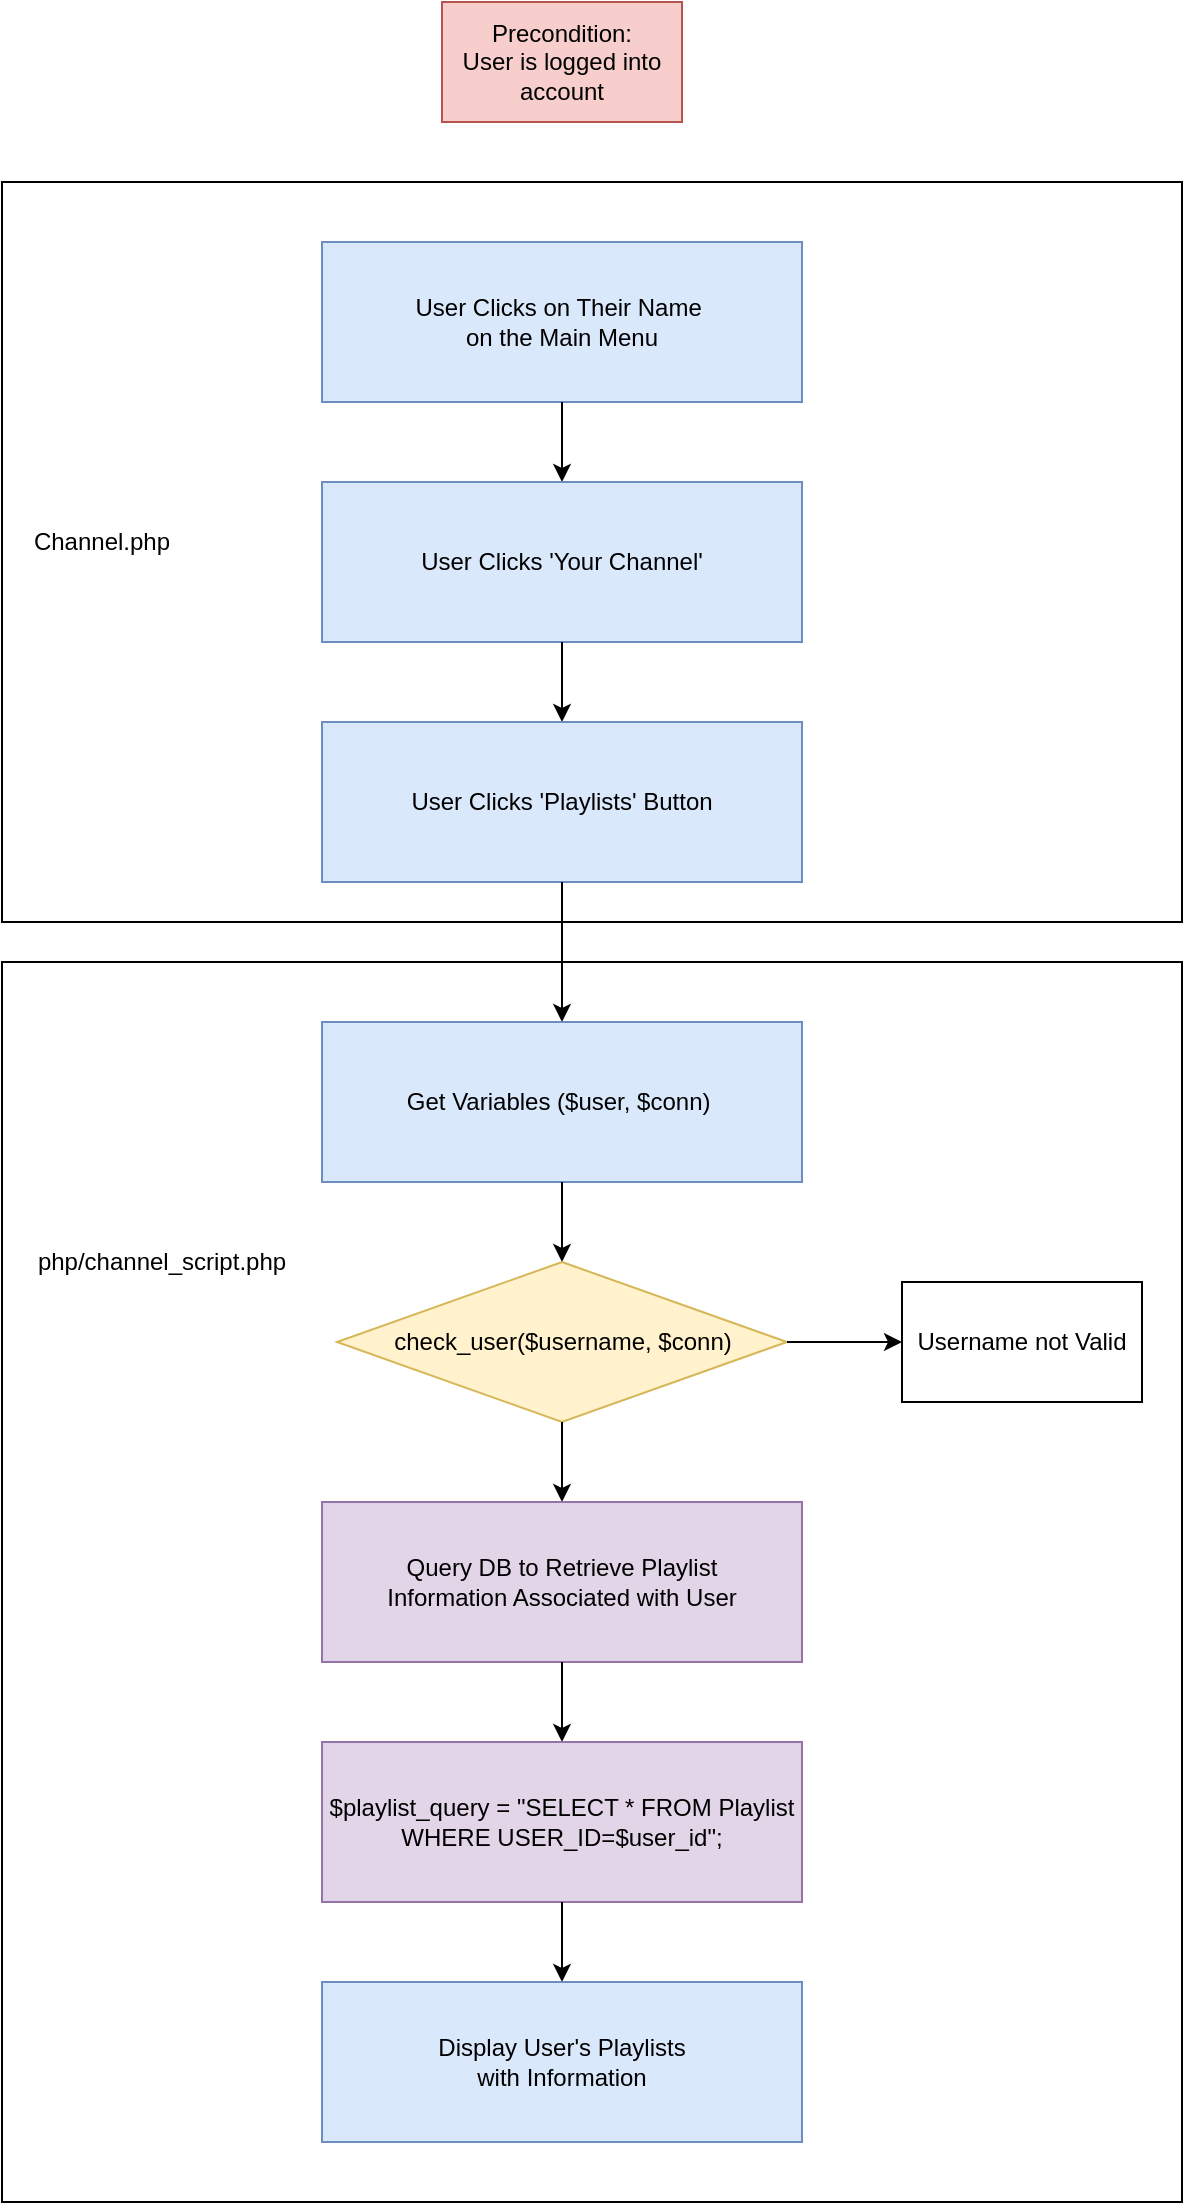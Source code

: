 <mxfile version="13.0.1" type="github">
  <diagram id="7iB0_tMo-tiH9Vbazfqp" name="Page-1">
    <mxGraphModel dx="566" dy="890" grid="1" gridSize="10" guides="1" tooltips="1" connect="1" arrows="1" fold="1" page="1" pageScale="1" pageWidth="850" pageHeight="1100" math="0" shadow="0">
      <root>
        <mxCell id="0" />
        <mxCell id="1" parent="0" />
        <mxCell id="xEx0JI6-JLEh29n-Wk1Z-22" value="" style="rounded=0;whiteSpace=wrap;html=1;" vertex="1" parent="1">
          <mxGeometry x="150" y="520" width="590" height="620" as="geometry" />
        </mxCell>
        <mxCell id="xEx0JI6-JLEh29n-Wk1Z-11" value="" style="rounded=0;whiteSpace=wrap;html=1;" vertex="1" parent="1">
          <mxGeometry x="150" y="130" width="590" height="370" as="geometry" />
        </mxCell>
        <mxCell id="xEx0JI6-JLEh29n-Wk1Z-1" value="Precondition:&lt;br&gt;User is logged into&lt;br&gt;account" style="rounded=0;whiteSpace=wrap;html=1;fillColor=#f8cecc;strokeColor=#b85450;" vertex="1" parent="1">
          <mxGeometry x="370" y="40" width="120" height="60" as="geometry" />
        </mxCell>
        <mxCell id="xEx0JI6-JLEh29n-Wk1Z-2" value="User Clicks on Their Name&amp;nbsp;&lt;br&gt;on the Main Menu" style="rounded=0;whiteSpace=wrap;html=1;fillColor=#dae8fc;strokeColor=#6c8ebf;" vertex="1" parent="1">
          <mxGeometry x="310" y="160" width="240" height="80" as="geometry" />
        </mxCell>
        <mxCell id="xEx0JI6-JLEh29n-Wk1Z-3" value="" style="endArrow=classic;html=1;exitX=0.5;exitY=1;exitDx=0;exitDy=0;entryX=0.5;entryY=0;entryDx=0;entryDy=0;" edge="1" parent="1" source="xEx0JI6-JLEh29n-Wk1Z-2" target="xEx0JI6-JLEh29n-Wk1Z-6">
          <mxGeometry width="50" height="50" relative="1" as="geometry">
            <mxPoint x="530" y="390" as="sourcePoint" />
            <mxPoint x="430" y="310" as="targetPoint" />
          </mxGeometry>
        </mxCell>
        <mxCell id="xEx0JI6-JLEh29n-Wk1Z-6" value="User Clicks &#39;Your Channel&#39;" style="rounded=0;whiteSpace=wrap;html=1;fillColor=#dae8fc;strokeColor=#6c8ebf;" vertex="1" parent="1">
          <mxGeometry x="310" y="280" width="240" height="80" as="geometry" />
        </mxCell>
        <mxCell id="xEx0JI6-JLEh29n-Wk1Z-7" value="" style="endArrow=classic;html=1;exitX=0.5;exitY=1;exitDx=0;exitDy=0;entryX=0.5;entryY=0;entryDx=0;entryDy=0;" edge="1" target="xEx0JI6-JLEh29n-Wk1Z-8" parent="1" source="xEx0JI6-JLEh29n-Wk1Z-6">
          <mxGeometry width="50" height="50" relative="1" as="geometry">
            <mxPoint x="510" y="230" as="sourcePoint" />
            <mxPoint x="430" y="430" as="targetPoint" />
          </mxGeometry>
        </mxCell>
        <mxCell id="xEx0JI6-JLEh29n-Wk1Z-8" value="User Clicks &#39;Playlists&#39; Button" style="rounded=0;whiteSpace=wrap;html=1;fillColor=#dae8fc;strokeColor=#6c8ebf;" vertex="1" parent="1">
          <mxGeometry x="310" y="400" width="240" height="80" as="geometry" />
        </mxCell>
        <mxCell id="xEx0JI6-JLEh29n-Wk1Z-9" value="" style="endArrow=classic;html=1;exitX=0.5;exitY=1;exitDx=0;exitDy=0;entryX=0.5;entryY=0;entryDx=0;entryDy=0;" edge="1" parent="1" source="xEx0JI6-JLEh29n-Wk1Z-8" target="xEx0JI6-JLEh29n-Wk1Z-10">
          <mxGeometry width="50" height="50" relative="1" as="geometry">
            <mxPoint x="550" y="570" as="sourcePoint" />
            <mxPoint x="430" y="520" as="targetPoint" />
          </mxGeometry>
        </mxCell>
        <mxCell id="xEx0JI6-JLEh29n-Wk1Z-10" value="Get Variables ($user, $conn)&amp;nbsp;" style="rounded=0;whiteSpace=wrap;html=1;fillColor=#dae8fc;strokeColor=#6c8ebf;" vertex="1" parent="1">
          <mxGeometry x="310" y="550" width="240" height="80" as="geometry" />
        </mxCell>
        <mxCell id="xEx0JI6-JLEh29n-Wk1Z-12" value="Channel.php" style="text;html=1;strokeColor=none;fillColor=none;align=center;verticalAlign=middle;whiteSpace=wrap;rounded=0;" vertex="1" parent="1">
          <mxGeometry x="180" y="300" width="40" height="20" as="geometry" />
        </mxCell>
        <mxCell id="xEx0JI6-JLEh29n-Wk1Z-13" value="" style="endArrow=classic;html=1;exitX=0.5;exitY=1;exitDx=0;exitDy=0;" edge="1" parent="1" source="xEx0JI6-JLEh29n-Wk1Z-10">
          <mxGeometry width="50" height="50" relative="1" as="geometry">
            <mxPoint x="470" y="690" as="sourcePoint" />
            <mxPoint x="430" y="670" as="targetPoint" />
          </mxGeometry>
        </mxCell>
        <mxCell id="xEx0JI6-JLEh29n-Wk1Z-14" value="check_user($username, $conn)" style="rhombus;whiteSpace=wrap;html=1;fillColor=#fff2cc;strokeColor=#d6b656;" vertex="1" parent="1">
          <mxGeometry x="317.5" y="670" width="225" height="80" as="geometry" />
        </mxCell>
        <mxCell id="xEx0JI6-JLEh29n-Wk1Z-15" value="" style="endArrow=classic;html=1;exitX=1;exitY=0.5;exitDx=0;exitDy=0;" edge="1" parent="1" source="xEx0JI6-JLEh29n-Wk1Z-14">
          <mxGeometry width="50" height="50" relative="1" as="geometry">
            <mxPoint x="570" y="750" as="sourcePoint" />
            <mxPoint x="600" y="710" as="targetPoint" />
          </mxGeometry>
        </mxCell>
        <mxCell id="xEx0JI6-JLEh29n-Wk1Z-16" value="Username not Valid" style="rounded=0;whiteSpace=wrap;html=1;" vertex="1" parent="1">
          <mxGeometry x="600" y="680" width="120" height="60" as="geometry" />
        </mxCell>
        <mxCell id="xEx0JI6-JLEh29n-Wk1Z-17" value="" style="endArrow=classic;html=1;exitX=0.5;exitY=1;exitDx=0;exitDy=0;entryX=0.5;entryY=0;entryDx=0;entryDy=0;" edge="1" parent="1" source="xEx0JI6-JLEh29n-Wk1Z-14" target="xEx0JI6-JLEh29n-Wk1Z-18">
          <mxGeometry width="50" height="50" relative="1" as="geometry">
            <mxPoint x="540" y="810" as="sourcePoint" />
            <mxPoint x="430" y="790" as="targetPoint" />
          </mxGeometry>
        </mxCell>
        <mxCell id="xEx0JI6-JLEh29n-Wk1Z-18" value="Query DB to Retrieve Playlist&lt;br&gt;Information Associated with User" style="rounded=0;whiteSpace=wrap;html=1;fillColor=#e1d5e7;strokeColor=#9673a6;" vertex="1" parent="1">
          <mxGeometry x="310" y="790" width="240" height="80" as="geometry" />
        </mxCell>
        <mxCell id="xEx0JI6-JLEh29n-Wk1Z-19" value="" style="endArrow=classic;html=1;exitX=0.5;exitY=1;exitDx=0;exitDy=0;" edge="1" parent="1" source="xEx0JI6-JLEh29n-Wk1Z-18">
          <mxGeometry width="50" height="50" relative="1" as="geometry">
            <mxPoint x="490" y="930" as="sourcePoint" />
            <mxPoint x="430" y="910" as="targetPoint" />
          </mxGeometry>
        </mxCell>
        <mxCell id="xEx0JI6-JLEh29n-Wk1Z-20" value="&lt;span style=&quot;font-family: , &amp;#34;consolas&amp;#34; , &amp;#34;liberation mono&amp;#34; , &amp;#34;menlo&amp;#34; , monospace&quot;&gt;$playlist_query = &quot;&lt;/span&gt;&lt;span style=&quot;font-family: , &amp;#34;consolas&amp;#34; , &amp;#34;liberation mono&amp;#34; , &amp;#34;menlo&amp;#34; , monospace&quot;&gt;SELECT * FROM Playlist WHERE USER_ID=$user_id&lt;/span&gt;&lt;span style=&quot;font-family: , &amp;#34;consolas&amp;#34; , &amp;#34;liberation mono&amp;#34; , &amp;#34;menlo&amp;#34; , monospace&quot;&gt;&quot;;&lt;/span&gt;" style="rounded=0;whiteSpace=wrap;html=1;fillColor=#e1d5e7;strokeColor=#9673a6;" vertex="1" parent="1">
          <mxGeometry x="310" y="910" width="240" height="80" as="geometry" />
        </mxCell>
        <mxCell id="xEx0JI6-JLEh29n-Wk1Z-23" value="php/channel_script.php" style="text;html=1;strokeColor=none;fillColor=none;align=center;verticalAlign=middle;whiteSpace=wrap;rounded=0;" vertex="1" parent="1">
          <mxGeometry x="210" y="660" width="40" height="20" as="geometry" />
        </mxCell>
        <mxCell id="xEx0JI6-JLEh29n-Wk1Z-27" value="" style="endArrow=classic;html=1;exitX=0.5;exitY=1;exitDx=0;exitDy=0;entryX=0.5;entryY=0;entryDx=0;entryDy=0;" edge="1" parent="1" source="xEx0JI6-JLEh29n-Wk1Z-20" target="xEx0JI6-JLEh29n-Wk1Z-30">
          <mxGeometry width="50" height="50" relative="1" as="geometry">
            <mxPoint x="460" y="1080" as="sourcePoint" />
            <mxPoint x="430" y="1030" as="targetPoint" />
          </mxGeometry>
        </mxCell>
        <mxCell id="xEx0JI6-JLEh29n-Wk1Z-30" value="Display User&#39;s Playlists&lt;br&gt;with Information" style="rounded=0;whiteSpace=wrap;html=1;fillColor=#dae8fc;strokeColor=#6c8ebf;" vertex="1" parent="1">
          <mxGeometry x="310" y="1030" width="240" height="80" as="geometry" />
        </mxCell>
      </root>
    </mxGraphModel>
  </diagram>
</mxfile>
